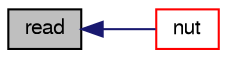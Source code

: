 digraph "read"
{
  bgcolor="transparent";
  edge [fontname="FreeSans",fontsize="10",labelfontname="FreeSans",labelfontsize="10"];
  node [fontname="FreeSans",fontsize="10",shape=record];
  rankdir="LR";
  Node3754 [label="read",height=0.2,width=0.4,color="black", fillcolor="grey75", style="filled", fontcolor="black"];
  Node3754 -> Node3755 [dir="back",color="midnightblue",fontsize="10",style="solid",fontname="FreeSans"];
  Node3755 [label="nut",height=0.2,width=0.4,color="red",URL="$a31086.html#a1f9ef455ae1ef56fcb9c8f8838c6aee2",tooltip="Return the turbulence viscosity. "];
}
